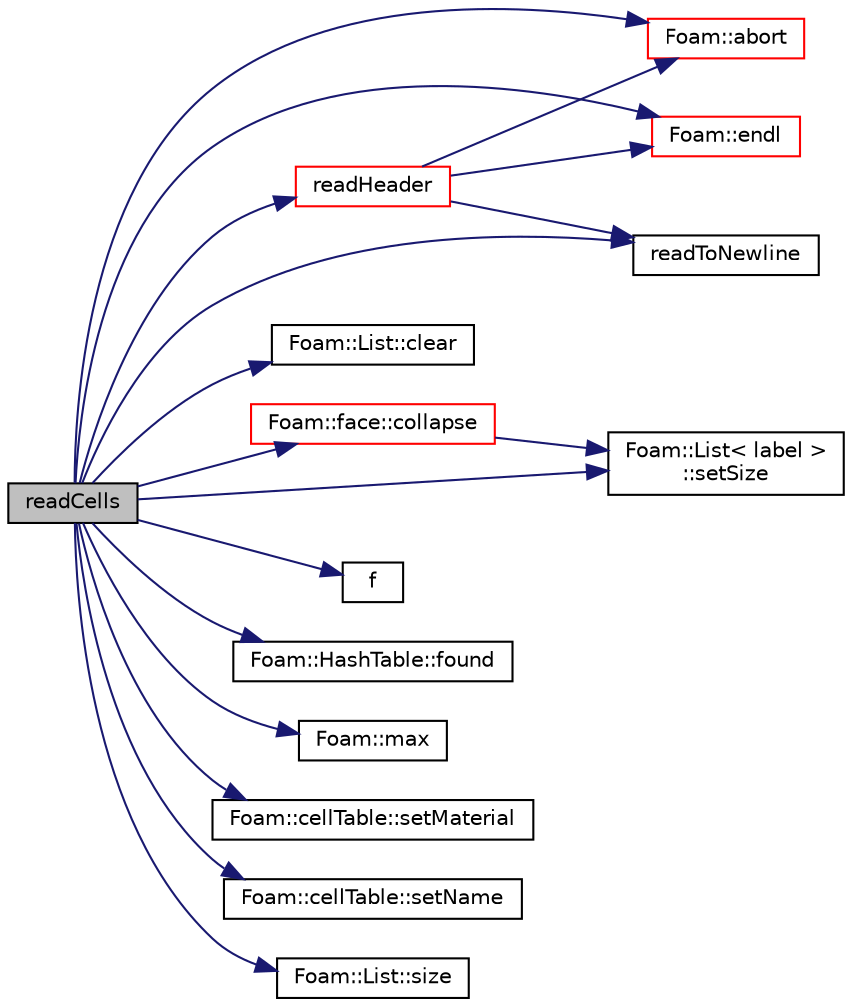 digraph "readCells"
{
  bgcolor="transparent";
  edge [fontname="Helvetica",fontsize="10",labelfontname="Helvetica",labelfontsize="10"];
  node [fontname="Helvetica",fontsize="10",shape=record];
  rankdir="LR";
  Node459 [label="readCells",height=0.2,width=0.4,color="black", fillcolor="grey75", style="filled", fontcolor="black"];
  Node459 -> Node460 [color="midnightblue",fontsize="10",style="solid",fontname="Helvetica"];
  Node460 [label="Foam::abort",height=0.2,width=0.4,color="red",URL="$a21851.html#a447107a607d03e417307c203fa5fb44b"];
  Node459 -> Node505 [color="midnightblue",fontsize="10",style="solid",fontname="Helvetica"];
  Node505 [label="Foam::List::clear",height=0.2,width=0.4,color="black",URL="$a26833.html#ac8bb3912a3ce86b15842e79d0b421204",tooltip="Clear the list, i.e. set size to zero. "];
  Node459 -> Node506 [color="midnightblue",fontsize="10",style="solid",fontname="Helvetica"];
  Node506 [label="Foam::face::collapse",height=0.2,width=0.4,color="red",URL="$a28369.html#aa7b180812fb980c853b0897c503211fe",tooltip="Collapse face by removing duplicate point labels. "];
  Node506 -> Node508 [color="midnightblue",fontsize="10",style="solid",fontname="Helvetica"];
  Node508 [label="Foam::List\< label \>\l::setSize",height=0.2,width=0.4,color="black",URL="$a26833.html#aedb985ffeaf1bdbfeccc2a8730405703",tooltip="Reset size of List. "];
  Node459 -> Node467 [color="midnightblue",fontsize="10",style="solid",fontname="Helvetica"];
  Node467 [label="Foam::endl",height=0.2,width=0.4,color="red",URL="$a21851.html#a2db8fe02a0d3909e9351bb4275b23ce4",tooltip="Add newline and flush stream. "];
  Node459 -> Node510 [color="midnightblue",fontsize="10",style="solid",fontname="Helvetica"];
  Node510 [label="f",height=0.2,width=0.4,color="black",URL="$a18335.html#a888be93833ac7a23170555c69c690288"];
  Node459 -> Node511 [color="midnightblue",fontsize="10",style="solid",fontname="Helvetica"];
  Node511 [label="Foam::HashTable::found",height=0.2,width=0.4,color="black",URL="$a26841.html#a9a7a02c333e3e98344a1e5b891c4d985",tooltip="Return true if hashedEntry is found in table. "];
  Node459 -> Node512 [color="midnightblue",fontsize="10",style="solid",fontname="Helvetica"];
  Node512 [label="Foam::max",height=0.2,width=0.4,color="black",URL="$a21851.html#ac993e906cf2774ae77e666bc24e81733"];
  Node459 -> Node513 [color="midnightblue",fontsize="10",style="solid",fontname="Helvetica"];
  Node513 [label="readHeader",height=0.2,width=0.4,color="red",URL="$a22073.html#a5beda48cb9728cd30a1a100a77e7f17c",tooltip="Read header. "];
  Node513 -> Node460 [color="midnightblue",fontsize="10",style="solid",fontname="Helvetica"];
  Node513 -> Node514 [color="midnightblue",fontsize="10",style="solid",fontname="Helvetica"];
  Node514 [label="readToNewline",height=0.2,width=0.4,color="black",URL="$a22073.html#ae72d0c96713e0a9f3a9e7e24df74c47f",tooltip="Read and discard to newline. "];
  Node513 -> Node467 [color="midnightblue",fontsize="10",style="solid",fontname="Helvetica"];
  Node459 -> Node514 [color="midnightblue",fontsize="10",style="solid",fontname="Helvetica"];
  Node459 -> Node516 [color="midnightblue",fontsize="10",style="solid",fontname="Helvetica"];
  Node516 [label="Foam::cellTable::setMaterial",height=0.2,width=0.4,color="black",URL="$a22081.html#a14e9563d877731fe1f2b9c4dab09fadf",tooltip="Assign material Type. "];
  Node459 -> Node517 [color="midnightblue",fontsize="10",style="solid",fontname="Helvetica"];
  Node517 [label="Foam::cellTable::setName",height=0.2,width=0.4,color="black",URL="$a22081.html#aa3d77040d26e0f1b0c5806b2137eba76",tooltip="Assign name. "];
  Node459 -> Node508 [color="midnightblue",fontsize="10",style="solid",fontname="Helvetica"];
  Node459 -> Node518 [color="midnightblue",fontsize="10",style="solid",fontname="Helvetica"];
  Node518 [label="Foam::List::size",height=0.2,width=0.4,color="black",URL="$a26833.html#a8a5f6fa29bd4b500caf186f60245b384",tooltip="Override size to be inconsistent with allocated storage. "];
}
